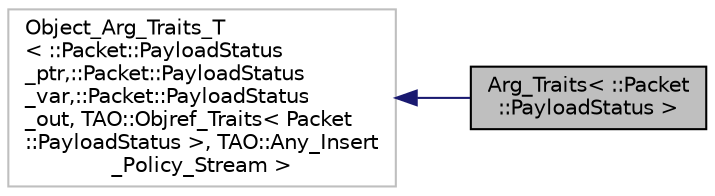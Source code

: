 digraph "Arg_Traits&lt; ::Packet::PayloadStatus &gt;"
{
 // INTERACTIVE_SVG=YES
  edge [fontname="Helvetica",fontsize="10",labelfontname="Helvetica",labelfontsize="10"];
  node [fontname="Helvetica",fontsize="10",shape=record];
  rankdir="LR";
  Node1 [label="Arg_Traits\< ::Packet\l::PayloadStatus \>",height=0.2,width=0.4,color="black", fillcolor="grey75", style="filled", fontcolor="black"];
  Node2 -> Node1 [dir="back",color="midnightblue",fontsize="10",style="solid",fontname="Helvetica"];
  Node2 [label="Object_Arg_Traits_T\l\< ::Packet::PayloadStatus\l_ptr,::Packet::PayloadStatus\l_var,::Packet::PayloadStatus\l_out, TAO::Objref_Traits\< Packet\l::PayloadStatus \>, TAO::Any_Insert\l_Policy_Stream \>",height=0.2,width=0.4,color="grey75", fillcolor="white", style="filled"];
}

